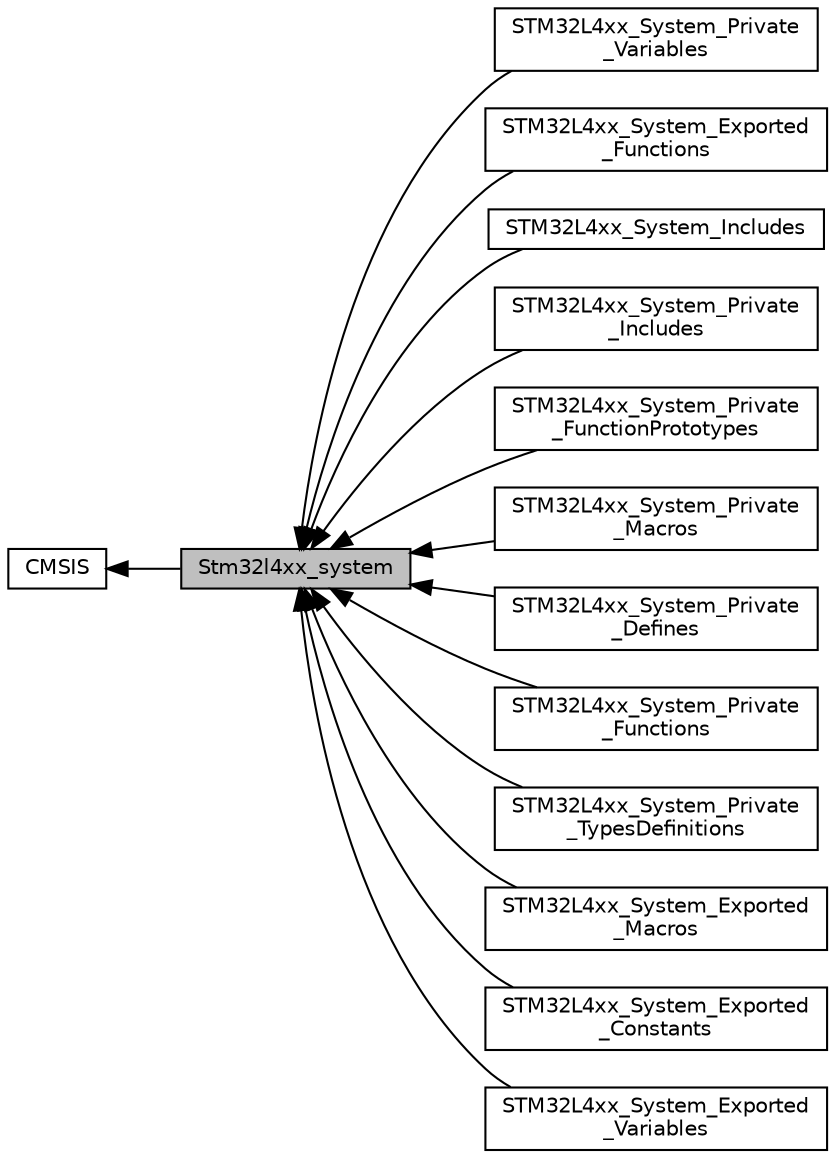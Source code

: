digraph "Stm32l4xx_system"
{
  edge [fontname="Helvetica",fontsize="10",labelfontname="Helvetica",labelfontsize="10"];
  node [fontname="Helvetica",fontsize="10",shape=box];
  rankdir=LR;
  Node7 [label="STM32L4xx_System_Private\l_Variables",height=0.2,width=0.4,color="black", fillcolor="white", style="filled",URL="$group___s_t_m32_l4xx___system___private___variables.html",tooltip=" "];
  Node14 [label="STM32L4xx_System_Exported\l_Functions",height=0.2,width=0.4,color="black", fillcolor="white", style="filled",URL="$group___s_t_m32_l4xx___system___exported___functions.html",tooltip=" "];
  Node10 [label="STM32L4xx_System_Includes",height=0.2,width=0.4,color="black", fillcolor="white", style="filled",URL="$group___s_t_m32_l4xx___system___includes.html",tooltip="Define to prevent recursive inclusion."];
  Node3 [label="STM32L4xx_System_Private\l_Includes",height=0.2,width=0.4,color="black", fillcolor="white", style="filled",URL="$group___s_t_m32_l4xx___system___private___includes.html",tooltip=" "];
  Node8 [label="STM32L4xx_System_Private\l_FunctionPrototypes",height=0.2,width=0.4,color="black", fillcolor="white", style="filled",URL="$group___s_t_m32_l4xx___system___private___function_prototypes.html",tooltip=" "];
  Node6 [label="STM32L4xx_System_Private\l_Macros",height=0.2,width=0.4,color="black", fillcolor="white", style="filled",URL="$group___s_t_m32_l4xx___system___private___macros.html",tooltip=" "];
  Node5 [label="STM32L4xx_System_Private\l_Defines",height=0.2,width=0.4,color="black", fillcolor="white", style="filled",URL="$group___s_t_m32_l4xx___system___private___defines.html",tooltip=" "];
  Node1 [label="Stm32l4xx_system",height=0.2,width=0.4,color="black", fillcolor="grey75", style="filled", fontcolor="black",tooltip=" "];
  Node9 [label="STM32L4xx_System_Private\l_Functions",height=0.2,width=0.4,color="black", fillcolor="white", style="filled",URL="$group___s_t_m32_l4xx___system___private___functions.html",tooltip=" "];
  Node2 [label="CMSIS",height=0.2,width=0.4,color="black", fillcolor="white", style="filled",URL="$group___c_m_s_i_s.html",tooltip=" "];
  Node4 [label="STM32L4xx_System_Private\l_TypesDefinitions",height=0.2,width=0.4,color="black", fillcolor="white", style="filled",URL="$group___s_t_m32_l4xx___system___private___types_definitions.html",tooltip=" "];
  Node13 [label="STM32L4xx_System_Exported\l_Macros",height=0.2,width=0.4,color="black", fillcolor="white", style="filled",URL="$group___s_t_m32_l4xx___system___exported___macros.html",tooltip=" "];
  Node12 [label="STM32L4xx_System_Exported\l_Constants",height=0.2,width=0.4,color="black", fillcolor="white", style="filled",URL="$group___s_t_m32_l4xx___system___exported___constants.html",tooltip=" "];
  Node11 [label="STM32L4xx_System_Exported\l_Variables",height=0.2,width=0.4,color="black", fillcolor="white", style="filled",URL="$group___s_t_m32_l4xx___system___exported___variables.html",tooltip=" "];
  Node2->Node1 [shape=plaintext, dir="back", style="solid"];
  Node1->Node3 [shape=plaintext, dir="back", style="solid"];
  Node1->Node4 [shape=plaintext, dir="back", style="solid"];
  Node1->Node5 [shape=plaintext, dir="back", style="solid"];
  Node1->Node6 [shape=plaintext, dir="back", style="solid"];
  Node1->Node7 [shape=plaintext, dir="back", style="solid"];
  Node1->Node8 [shape=plaintext, dir="back", style="solid"];
  Node1->Node9 [shape=plaintext, dir="back", style="solid"];
  Node1->Node10 [shape=plaintext, dir="back", style="solid"];
  Node1->Node11 [shape=plaintext, dir="back", style="solid"];
  Node1->Node12 [shape=plaintext, dir="back", style="solid"];
  Node1->Node13 [shape=plaintext, dir="back", style="solid"];
  Node1->Node14 [shape=plaintext, dir="back", style="solid"];
}
